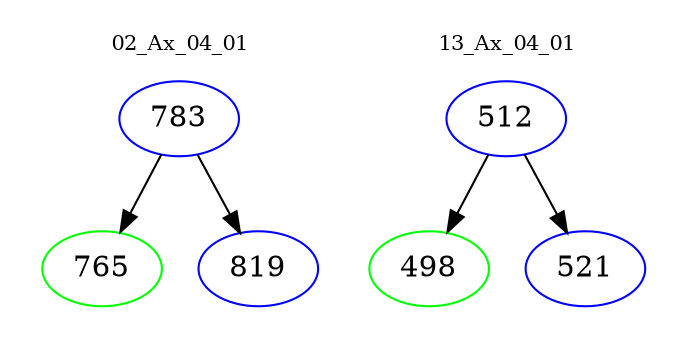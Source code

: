 digraph{
subgraph cluster_0 {
color = white
label = "02_Ax_04_01";
fontsize=10;
T0_783 [label="783", color="blue"]
T0_783 -> T0_765 [color="black"]
T0_765 [label="765", color="green"]
T0_783 -> T0_819 [color="black"]
T0_819 [label="819", color="blue"]
}
subgraph cluster_1 {
color = white
label = "13_Ax_04_01";
fontsize=10;
T1_512 [label="512", color="blue"]
T1_512 -> T1_498 [color="black"]
T1_498 [label="498", color="green"]
T1_512 -> T1_521 [color="black"]
T1_521 [label="521", color="blue"]
}
}
